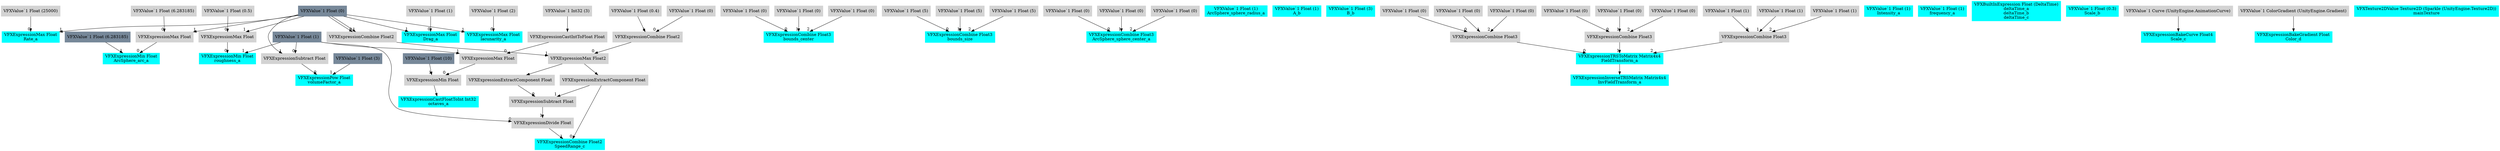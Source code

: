 digraph G {
node0 [shape="box" color="cyan" style="filled" label="VFXExpressionMax Float
Rate_a"]
node1 [shape="box" color="lightgray" style="filled" label="VFXValue`1 Float (25000)"]
node2 [shape="box" color="lightslategray" style="filled" label="VFXValue`1 Float (0)"]
node3 [shape="box" color="cyan" style="filled" label="VFXExpressionCombine Float3
bounds_center"]
node4 [shape="box" color="lightgray" style="filled" label="VFXValue`1 Float (0)"]
node5 [shape="box" color="lightgray" style="filled" label="VFXValue`1 Float (0)"]
node6 [shape="box" color="lightgray" style="filled" label="VFXValue`1 Float (0)"]
node7 [shape="box" color="cyan" style="filled" label="VFXExpressionCombine Float3
bounds_size"]
node8 [shape="box" color="lightgray" style="filled" label="VFXValue`1 Float (5)"]
node9 [shape="box" color="lightgray" style="filled" label="VFXValue`1 Float (5)"]
node10 [shape="box" color="lightgray" style="filled" label="VFXValue`1 Float (5)"]
node11 [shape="box" color="cyan" style="filled" label="VFXExpressionCombine Float3
ArcSphere_sphere_center_a"]
node12 [shape="box" color="lightgray" style="filled" label="VFXValue`1 Float (0)"]
node13 [shape="box" color="lightgray" style="filled" label="VFXValue`1 Float (0)"]
node14 [shape="box" color="lightgray" style="filled" label="VFXValue`1 Float (0)"]
node15 [shape="box" color="cyan" style="filled" label="VFXValue`1 Float (1)
ArcSphere_sphere_radius_a"]
node16 [shape="box" color="cyan" style="filled" label="VFXExpressionMin Float
ArcSphere_arc_a"]
node17 [shape="box" color="lightgray" style="filled" label="VFXExpressionMax Float"]
node18 [shape="box" color="lightgray" style="filled" label="VFXValue`1 Float (6.283185)"]
node19 [shape="box" color="lightslategray" style="filled" label="VFXValue`1 Float (6.283185)"]
node20 [shape="box" color="cyan" style="filled" label="VFXExpressionPow Float
volumeFactor_a"]
node21 [shape="box" color="lightgray" style="filled" label="VFXExpressionSubtract Float"]
node22 [shape="box" color="lightslategray" style="filled" label="VFXValue`1 Float (1)"]
node23 [shape="box" color="lightslategray" style="filled" label="VFXValue`1 Float (3)"]
node24 [shape="box" color="cyan" style="filled" label="VFXValue`1 Float (1)
A_b"]
node25 [shape="box" color="cyan" style="filled" label="VFXValue`1 Float (3)
B_b"]
node26 [shape="box" color="cyan" style="filled" label="VFXExpressionInverseTRSMatrix Matrix4x4
InvFieldTransform_a"]
node27 [shape="box" color="cyan" style="filled" label="VFXExpressionTRSToMatrix Matrix4x4
FieldTransform_a"]
node28 [shape="box" color="lightgray" style="filled" label="VFXExpressionCombine Float3"]
node29 [shape="box" color="lightgray" style="filled" label="VFXValue`1 Float (0)"]
node30 [shape="box" color="lightgray" style="filled" label="VFXValue`1 Float (0)"]
node31 [shape="box" color="lightgray" style="filled" label="VFXValue`1 Float (0)"]
node32 [shape="box" color="lightgray" style="filled" label="VFXExpressionCombine Float3"]
node33 [shape="box" color="lightgray" style="filled" label="VFXValue`1 Float (0)"]
node34 [shape="box" color="lightgray" style="filled" label="VFXValue`1 Float (0)"]
node35 [shape="box" color="lightgray" style="filled" label="VFXValue`1 Float (0)"]
node36 [shape="box" color="lightgray" style="filled" label="VFXExpressionCombine Float3"]
node37 [shape="box" color="lightgray" style="filled" label="VFXValue`1 Float (1)"]
node38 [shape="box" color="lightgray" style="filled" label="VFXValue`1 Float (1)"]
node39 [shape="box" color="lightgray" style="filled" label="VFXValue`1 Float (1)"]
node40 [shape="box" color="cyan" style="filled" label="VFXValue`1 Float (1)
Intensity_a"]
node41 [shape="box" color="cyan" style="filled" label="VFXExpressionMax Float
Drag_a"]
node42 [shape="box" color="lightgray" style="filled" label="VFXValue`1 Float (1)"]
node43 [shape="box" color="cyan" style="filled" label="VFXValue`1 Float (1)
frequency_a"]
node44 [shape="box" color="cyan" style="filled" label="VFXExpressionMin Float
roughness_a"]
node45 [shape="box" color="lightgray" style="filled" label="VFXExpressionMax Float"]
node46 [shape="box" color="lightgray" style="filled" label="VFXValue`1 Float (0.5)"]
node47 [shape="box" color="cyan" style="filled" label="VFXExpressionMax Float
lacunarity_a"]
node48 [shape="box" color="lightgray" style="filled" label="VFXValue`1 Float (2)"]
node49 [shape="box" color="cyan" style="filled" label="VFXExpressionCastFloatToInt Int32
octaves_a"]
node50 [shape="box" color="lightgray" style="filled" label="VFXExpressionMin Float"]
node51 [shape="box" color="lightgray" style="filled" label="VFXExpressionMax Float"]
node52 [shape="box" color="lightgray" style="filled" label="VFXExpressionCastIntToFloat Float"]
node53 [shape="box" color="lightgray" style="filled" label="VFXValue`1 Int32 (3)"]
node54 [shape="box" color="lightslategray" style="filled" label="VFXValue`1 Float (10)"]
node55 [shape="box" color="cyan" style="filled" label="VFXBuiltInExpression Float (DeltaTime)
deltaTime_a
deltaTime_b
deltaTime_c"]
node56 [shape="box" color="cyan" style="filled" label="VFXValue`1 Float (0.3)
Scale_b"]
node57 [shape="box" color="cyan" style="filled" label="VFXExpressionBakeCurve Float4
Scale_c"]
node58 [shape="box" color="lightgray" style="filled" label="VFXValue`1 Curve (UnityEngine.AnimationCurve)"]
node59 [shape="box" color="cyan" style="filled" label="VFXExpressionCombine Float2
SpeedRange_c"]
node60 [shape="box" color="lightgray" style="filled" label="VFXExpressionExtractComponent Float"]
node61 [shape="box" color="lightgray" style="filled" label="VFXExpressionMax Float2"]
node62 [shape="box" color="lightgray" style="filled" label="VFXExpressionCombine Float2"]
node63 [shape="box" color="lightgray" style="filled" label="VFXValue`1 Float (0)"]
node64 [shape="box" color="lightgray" style="filled" label="VFXValue`1 Float (0.4)"]
node65 [shape="box" color="lightgray" style="filled" label="VFXExpressionCombine Float2"]
node66 [shape="box" color="lightgray" style="filled" label="VFXExpressionDivide Float"]
node67 [shape="box" color="lightgray" style="filled" label="VFXExpressionSubtract Float"]
node68 [shape="box" color="lightgray" style="filled" label="VFXExpressionExtractComponent Float"]
node69 [shape="box" color="cyan" style="filled" label="VFXExpressionBakeGradient Float
Color_d"]
node70 [shape="box" color="lightgray" style="filled" label="VFXValue`1 ColorGradient (UnityEngine.Gradient)"]
node71 [shape="box" color="cyan" style="filled" label="VFXTexture2DValue Texture2D (Sparkle (UnityEngine.Texture2D))
mainTexture"]
node1 -> node0 [headlabel="0"]
node2 -> node0 [headlabel="1"]
node4 -> node3 [headlabel="0"]
node5 -> node3 [headlabel="1"]
node6 -> node3 [headlabel="2"]
node8 -> node7 [headlabel="0"]
node9 -> node7 [headlabel="1"]
node10 -> node7 [headlabel="2"]
node12 -> node11 [headlabel="0"]
node13 -> node11 [headlabel="1"]
node14 -> node11 [headlabel="2"]
node17 -> node16 [headlabel="0"]
node19 -> node16 [headlabel="1"]
node18 -> node17 [headlabel="0"]
node2 -> node17 [headlabel="1"]
node21 -> node20 [headlabel="0"]
node23 -> node20 [headlabel="1"]
node22 -> node21 [headlabel="0"]
node2 -> node21 [headlabel="1"]
node27 -> node26 
node28 -> node27 [headlabel="0"]
node32 -> node27 [headlabel="1"]
node36 -> node27 [headlabel="2"]
node29 -> node28 [headlabel="0"]
node30 -> node28 [headlabel="1"]
node31 -> node28 [headlabel="2"]
node33 -> node32 [headlabel="0"]
node34 -> node32 [headlabel="1"]
node35 -> node32 [headlabel="2"]
node37 -> node36 [headlabel="0"]
node38 -> node36 [headlabel="1"]
node39 -> node36 [headlabel="2"]
node42 -> node41 [headlabel="0"]
node2 -> node41 [headlabel="1"]
node45 -> node44 [headlabel="0"]
node22 -> node44 [headlabel="1"]
node46 -> node45 [headlabel="0"]
node2 -> node45 [headlabel="1"]
node48 -> node47 [headlabel="0"]
node2 -> node47 [headlabel="1"]
node50 -> node49 
node51 -> node50 [headlabel="0"]
node54 -> node50 [headlabel="1"]
node52 -> node51 [headlabel="0"]
node22 -> node51 [headlabel="1"]
node53 -> node52 
node58 -> node57 
node60 -> node59 [headlabel="0"]
node66 -> node59 [headlabel="1"]
node61 -> node60 
node62 -> node61 [headlabel="0"]
node65 -> node61 [headlabel="1"]
node63 -> node62 [headlabel="0"]
node64 -> node62 [headlabel="1"]
node2 -> node65 [headlabel="0"]
node2 -> node65 [headlabel="1"]
node22 -> node66 [headlabel="0"]
node67 -> node66 [headlabel="1"]
node68 -> node67 [headlabel="0"]
node60 -> node67 [headlabel="1"]
node61 -> node68 
node70 -> node69 
}
